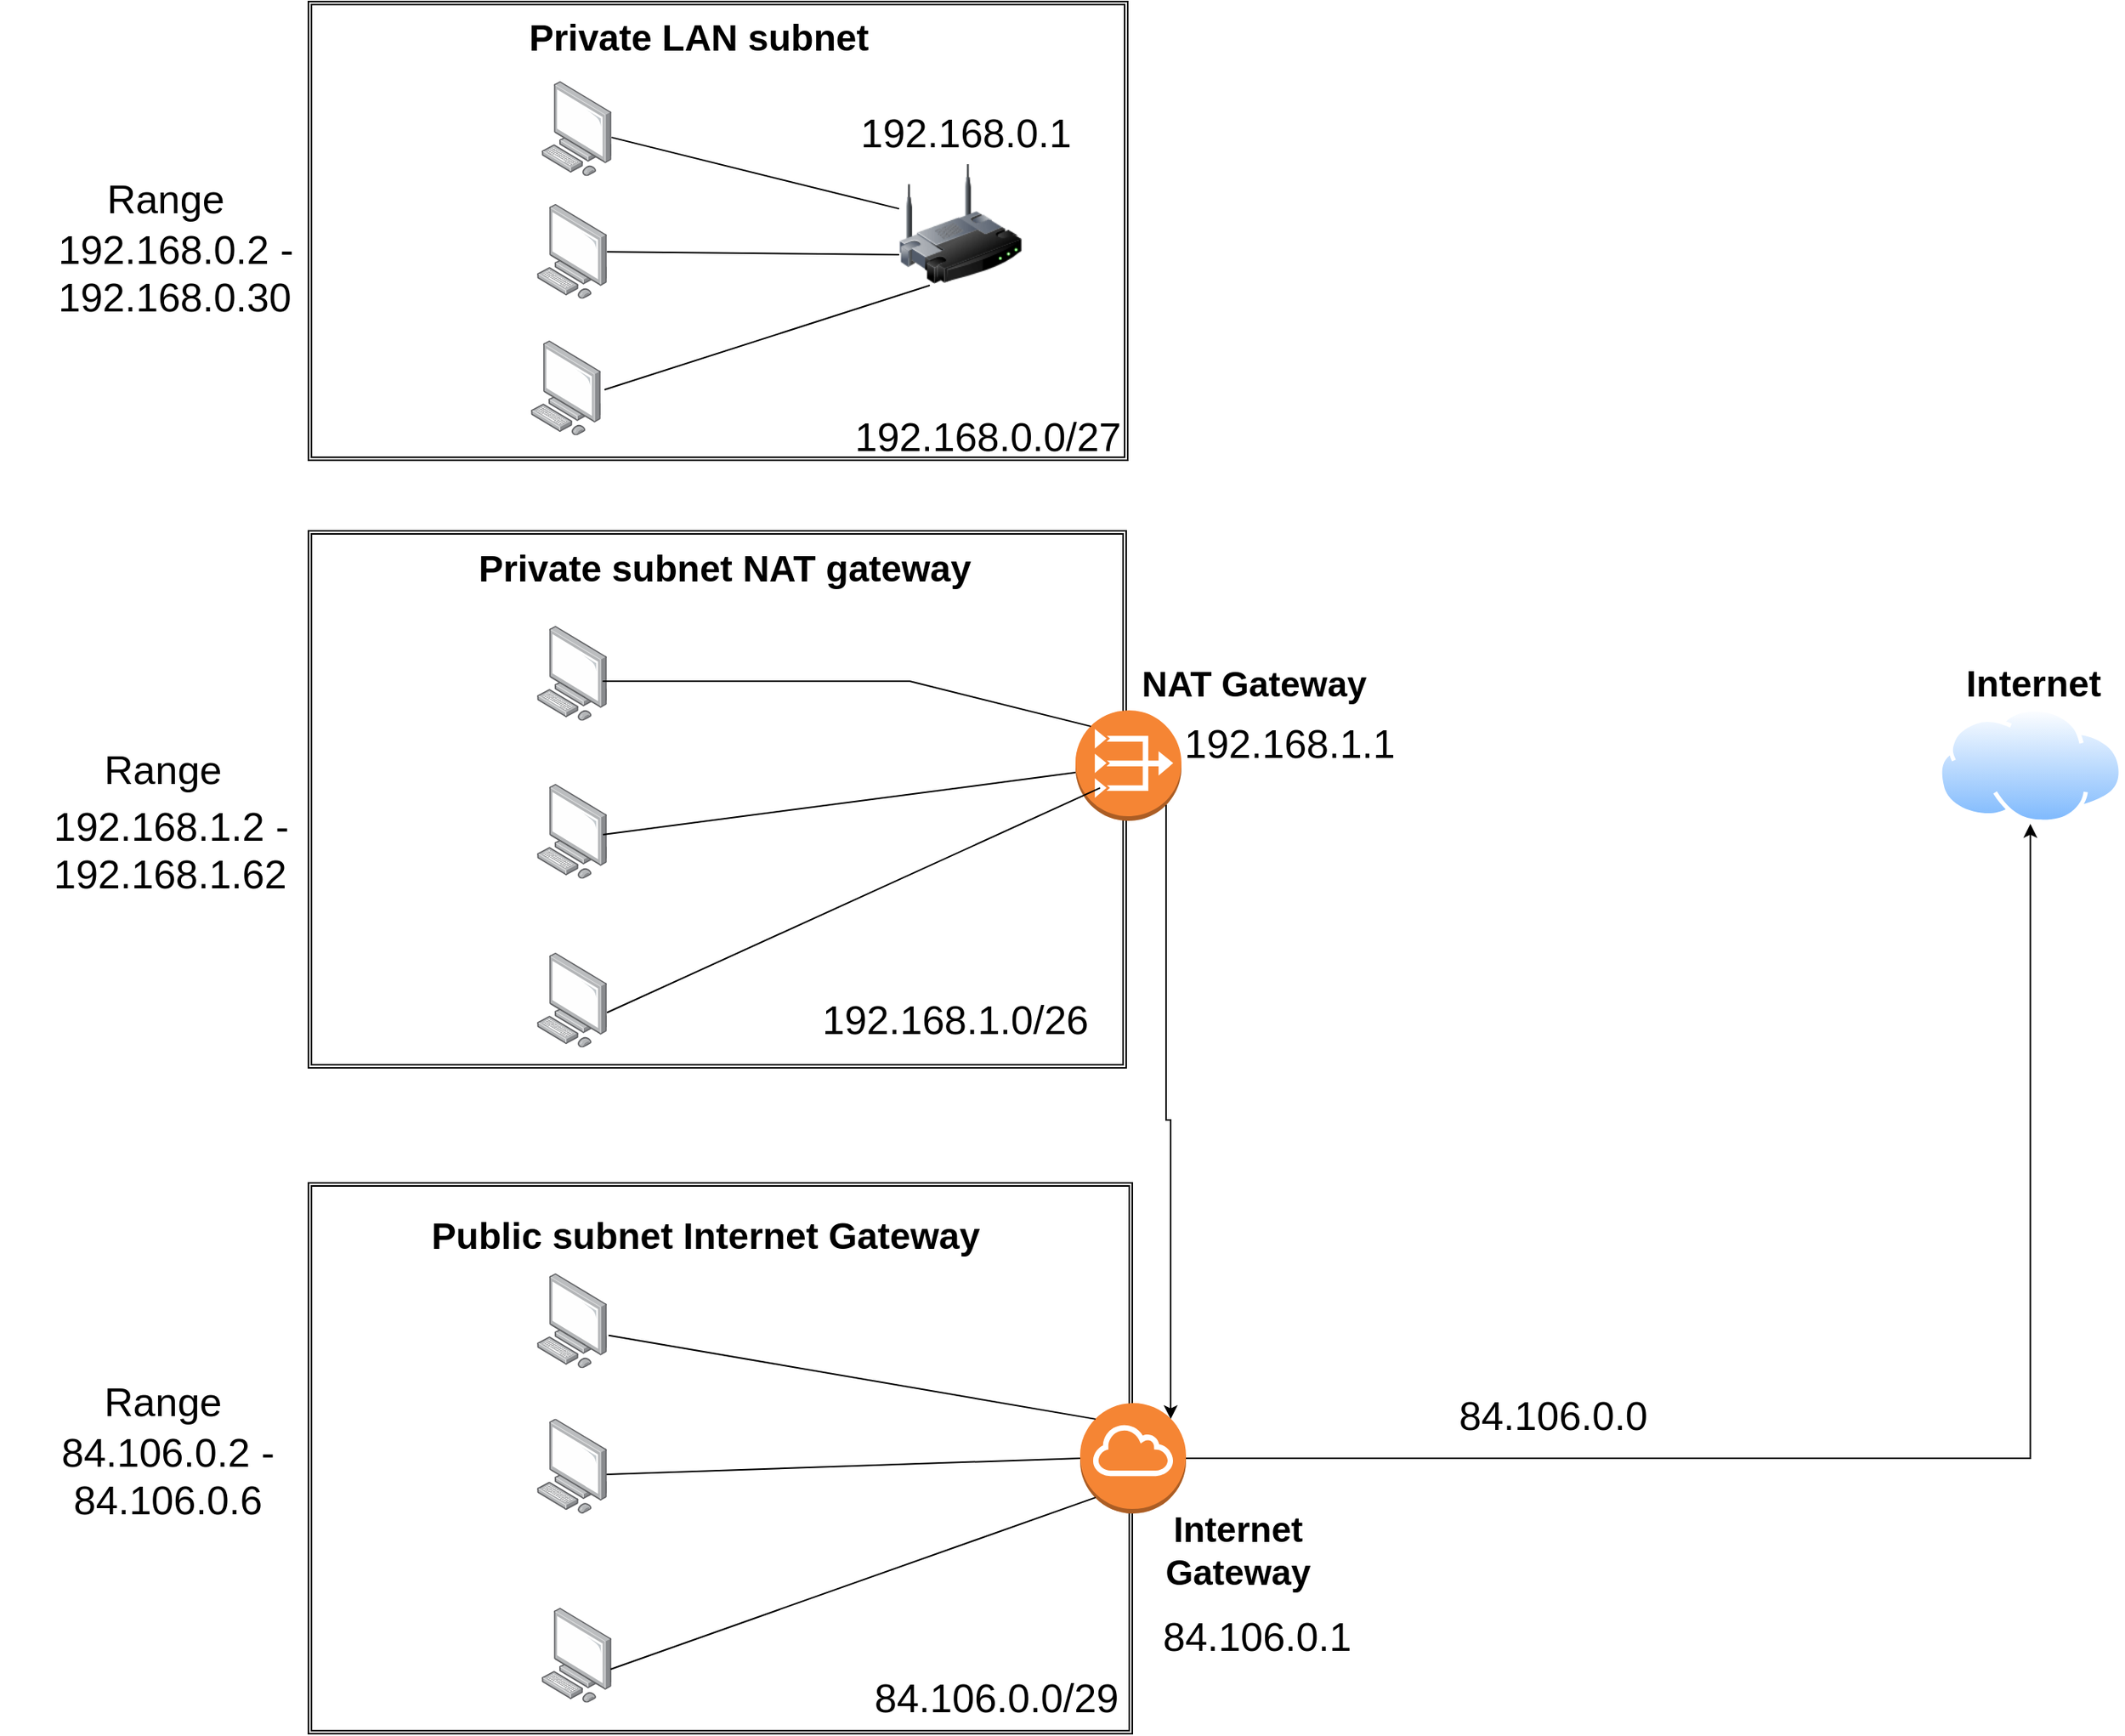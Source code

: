 <mxfile version="18.0.3" type="device"><diagram id="v5EQVJMXB6yGZajBGX7h" name="Page-1"><mxGraphModel dx="3276" dy="1542" grid="0" gridSize="10" guides="1" tooltips="1" connect="1" arrows="0" fold="1" page="0" pageScale="1" pageWidth="827" pageHeight="1169" math="0" shadow="0"><root><mxCell id="0"/><mxCell id="1" parent="0"/><mxCell id="xZH6mBj9D83b7MB6midc-1" value="" style="aspect=fixed;perimeter=ellipsePerimeter;html=1;align=center;shadow=0;dashed=0;spacingTop=3;image;image=img/lib/active_directory/internet_cloud.svg;hachureGap=4;" parent="1" vertex="1"><mxGeometry x="203" y="226" width="120.63" height="76" as="geometry"/></mxCell><mxCell id="xZH6mBj9D83b7MB6midc-5" value="Internet" style="text;strokeColor=none;fillColor=none;html=1;fontSize=24;fontStyle=1;verticalAlign=middle;align=center;hachureGap=4;" parent="1" vertex="1"><mxGeometry x="215" y="191" width="100" height="40" as="geometry"/></mxCell><mxCell id="xZH6mBj9D83b7MB6midc-15" value="" style="shape=ext;double=1;rounded=0;whiteSpace=wrap;html=1;hachureGap=4;" parent="1" vertex="1"><mxGeometry x="-859" y="-234" width="534" height="299" as="geometry"/></mxCell><mxCell id="xZH6mBj9D83b7MB6midc-16" value="" style="shape=ext;double=1;rounded=0;whiteSpace=wrap;html=1;hachureGap=4;" parent="1" vertex="1"><mxGeometry x="-859" y="111" width="533" height="350" as="geometry"/></mxCell><mxCell id="xZH6mBj9D83b7MB6midc-17" value="" style="shape=ext;double=1;rounded=0;whiteSpace=wrap;html=1;hachureGap=4;" parent="1" vertex="1"><mxGeometry x="-859" y="536" width="537" height="359" as="geometry"/></mxCell><mxCell id="xZH6mBj9D83b7MB6midc-18" value="" style="image;html=1;image=img/lib/clip_art/networking/Wireless_Router_128x128.png;hachureGap=4;" parent="1" vertex="1"><mxGeometry x="-474" y="-129" width="80" height="80" as="geometry"/></mxCell><mxCell id="xZH6mBj9D83b7MB6midc-19" value="Private LAN subnet" style="text;strokeColor=none;fillColor=none;html=1;fontSize=24;fontStyle=1;verticalAlign=middle;align=center;hachureGap=4;" parent="1" vertex="1"><mxGeometry x="-655" y="-230" width="100" height="40" as="geometry"/></mxCell><mxCell id="xZH6mBj9D83b7MB6midc-22" value="" style="points=[];aspect=fixed;html=1;align=center;shadow=0;dashed=0;image;image=img/lib/allied_telesis/computer_and_terminals/Personal_Computer.svg;hachureGap=4;" parent="1" vertex="1"><mxGeometry x="-714" y="-13" width="45.6" height="61.8" as="geometry"/></mxCell><mxCell id="xZH6mBj9D83b7MB6midc-23" value="" style="points=[];aspect=fixed;html=1;align=center;shadow=0;dashed=0;image;image=img/lib/allied_telesis/computer_and_terminals/Personal_Computer.svg;hachureGap=4;" parent="1" vertex="1"><mxGeometry x="-710" y="-102" width="45.6" height="61.8" as="geometry"/></mxCell><mxCell id="xZH6mBj9D83b7MB6midc-27" value="" style="points=[];aspect=fixed;html=1;align=center;shadow=0;dashed=0;image;image=img/lib/allied_telesis/computer_and_terminals/Personal_Computer.svg;hachureGap=4;" parent="1" vertex="1"><mxGeometry x="-707" y="-182" width="45.6" height="61.8" as="geometry"/></mxCell><mxCell id="xZH6mBj9D83b7MB6midc-41" value="Private subnet NAT gateway" style="text;strokeColor=none;fillColor=none;html=1;fontSize=24;fontStyle=1;verticalAlign=middle;align=center;hachureGap=4;" parent="1" vertex="1"><mxGeometry x="-637.8" y="116" width="100" height="40" as="geometry"/></mxCell><mxCell id="xZH6mBj9D83b7MB6midc-43" value="" style="points=[];aspect=fixed;html=1;align=center;shadow=0;dashed=0;image;image=img/lib/allied_telesis/computer_and_terminals/Personal_Computer.svg;hachureGap=4;" parent="1" vertex="1"><mxGeometry x="-710" y="386" width="45.6" height="61.8" as="geometry"/></mxCell><mxCell id="xZH6mBj9D83b7MB6midc-45" value="" style="points=[];aspect=fixed;html=1;align=center;shadow=0;dashed=0;image;image=img/lib/allied_telesis/computer_and_terminals/Personal_Computer.svg;hachureGap=4;" parent="1" vertex="1"><mxGeometry x="-710" y="173" width="45.6" height="61.8" as="geometry"/></mxCell><mxCell id="xZH6mBj9D83b7MB6midc-46" value="" style="points=[];aspect=fixed;html=1;align=center;shadow=0;dashed=0;image;image=img/lib/allied_telesis/computer_and_terminals/Personal_Computer.svg;hachureGap=4;" parent="1" vertex="1"><mxGeometry x="-710" y="276" width="45.6" height="61.8" as="geometry"/></mxCell><mxCell id="TvefWG5Ax107fvzIR067-17" style="edgeStyle=orthogonalEdgeStyle;rounded=0;orthogonalLoop=1;jettySize=auto;html=1;exitX=0.855;exitY=0.855;exitDx=0;exitDy=0;exitPerimeter=0;entryX=0.855;entryY=0.145;entryDx=0;entryDy=0;entryPerimeter=0;fontSize=26;" edge="1" parent="1" source="xZH6mBj9D83b7MB6midc-49" target="xZH6mBj9D83b7MB6midc-61"><mxGeometry relative="1" as="geometry"><Array as="points"><mxPoint x="-300" y="495"/><mxPoint x="-297" y="495"/></Array></mxGeometry></mxCell><mxCell id="xZH6mBj9D83b7MB6midc-49" value="" style="outlineConnect=0;dashed=0;verticalLabelPosition=bottom;verticalAlign=top;align=center;html=1;shape=mxgraph.aws3.vpc_nat_gateway;fillColor=#F58534;gradientColor=none;hachureGap=4;" parent="1" vertex="1"><mxGeometry x="-359" y="228" width="69" height="72" as="geometry"/></mxCell><mxCell id="xZH6mBj9D83b7MB6midc-53" value="&lt;h1&gt;Public subnet Internet Gateway&lt;/h1&gt;" style="text;html=1;strokeColor=none;fillColor=none;align=center;verticalAlign=middle;whiteSpace=wrap;rounded=0;hachureGap=4;" parent="1" vertex="1"><mxGeometry x="-781.4" y="530" width="362" height="82" as="geometry"/></mxCell><mxCell id="xZH6mBj9D83b7MB6midc-55" value="" style="points=[];aspect=fixed;html=1;align=center;shadow=0;dashed=0;image;image=img/lib/allied_telesis/computer_and_terminals/Personal_Computer.svg;hachureGap=4;" parent="1" vertex="1"><mxGeometry x="-710" y="595" width="45.6" height="61.8" as="geometry"/></mxCell><mxCell id="xZH6mBj9D83b7MB6midc-56" value="" style="points=[];aspect=fixed;html=1;align=center;shadow=0;dashed=0;image;image=img/lib/allied_telesis/computer_and_terminals/Personal_Computer.svg;hachureGap=4;" parent="1" vertex="1"><mxGeometry x="-707" y="813" width="45.6" height="61.8" as="geometry"/></mxCell><mxCell id="xZH6mBj9D83b7MB6midc-57" value="" style="points=[];aspect=fixed;html=1;align=center;shadow=0;dashed=0;image;image=img/lib/allied_telesis/computer_and_terminals/Personal_Computer.svg;hachureGap=4;" parent="1" vertex="1"><mxGeometry x="-710" y="689.7" width="45.6" height="61.8" as="geometry"/></mxCell><mxCell id="0brZEBRUoL70wG4lVl6f-3" style="edgeStyle=orthogonalEdgeStyle;rounded=0;orthogonalLoop=1;jettySize=auto;html=1;exitX=1;exitY=0.5;exitDx=0;exitDy=0;exitPerimeter=0;entryX=0.5;entryY=1;entryDx=0;entryDy=0;" parent="1" source="xZH6mBj9D83b7MB6midc-61" target="xZH6mBj9D83b7MB6midc-1" edge="1"><mxGeometry relative="1" as="geometry"/></mxCell><mxCell id="xZH6mBj9D83b7MB6midc-61" value="" style="outlineConnect=0;dashed=0;verticalLabelPosition=bottom;verticalAlign=top;align=center;html=1;shape=mxgraph.aws3.internet_gateway;fillColor=#F58534;gradientColor=none;hachureGap=4;" parent="1" vertex="1"><mxGeometry x="-356" y="679.5" width="69" height="72" as="geometry"/></mxCell><mxCell id="0brZEBRUoL70wG4lVl6f-4" value="&lt;font size=&quot;1&quot; style=&quot;&quot;&gt;&lt;b style=&quot;font-size: 23px;&quot;&gt;NAT Gateway&lt;/b&gt;&lt;/font&gt;" style="text;html=1;strokeColor=none;fillColor=none;align=center;verticalAlign=middle;whiteSpace=wrap;rounded=0;" parent="1" vertex="1"><mxGeometry x="-343" y="143.4" width="201" height="135.2" as="geometry"/></mxCell><mxCell id="0brZEBRUoL70wG4lVl6f-5" value="&lt;b&gt;Internet Gateway&lt;/b&gt;" style="text;html=1;strokeColor=none;fillColor=none;align=center;verticalAlign=middle;whiteSpace=wrap;rounded=0;fontSize=23;" parent="1" vertex="1"><mxGeometry x="-283" y="761" width="60" height="30" as="geometry"/></mxCell><mxCell id="0brZEBRUoL70wG4lVl6f-15" value="" style="endArrow=none;html=1;rounded=0;fontSize=23;exitX=0.145;exitY=0.145;exitDx=0;exitDy=0;exitPerimeter=0;" parent="1" source="xZH6mBj9D83b7MB6midc-49" edge="1"><mxGeometry width="50" height="50" relative="1" as="geometry"><mxPoint x="-459" y="209" as="sourcePoint"/><mxPoint x="-667.2" y="209" as="targetPoint"/><Array as="points"><mxPoint x="-467" y="209"/></Array></mxGeometry></mxCell><mxCell id="0brZEBRUoL70wG4lVl6f-16" value="" style="endArrow=none;html=1;rounded=0;fontSize=23;" parent="1" target="xZH6mBj9D83b7MB6midc-49" edge="1"><mxGeometry width="50" height="50" relative="1" as="geometry"><mxPoint x="-667" y="309" as="sourcePoint"/><mxPoint x="-617" y="259" as="targetPoint"/></mxGeometry></mxCell><mxCell id="0brZEBRUoL70wG4lVl6f-17" value="" style="endArrow=none;html=1;rounded=0;fontSize=23;entryX=0;entryY=1;entryDx=0;entryDy=0;" parent="1" target="0brZEBRUoL70wG4lVl6f-4" edge="1"><mxGeometry width="50" height="50" relative="1" as="geometry"><mxPoint x="-664.4" y="425" as="sourcePoint"/><mxPoint x="-614.4" y="375" as="targetPoint"/></mxGeometry></mxCell><mxCell id="0brZEBRUoL70wG4lVl6f-18" value="" style="endArrow=none;html=1;rounded=0;fontSize=23;entryX=0.25;entryY=1;entryDx=0;entryDy=0;" parent="1" target="xZH6mBj9D83b7MB6midc-18" edge="1"><mxGeometry width="50" height="50" relative="1" as="geometry"><mxPoint x="-666" y="19" as="sourcePoint"/><mxPoint x="-446" y="108" as="targetPoint"/><Array as="points"><mxPoint x="-666" y="19"/></Array></mxGeometry></mxCell><mxCell id="0brZEBRUoL70wG4lVl6f-20" value="" style="endArrow=none;html=1;rounded=0;fontSize=23;exitX=0;exitY=0.75;exitDx=0;exitDy=0;" parent="1" source="xZH6mBj9D83b7MB6midc-18" target="xZH6mBj9D83b7MB6midc-23" edge="1"><mxGeometry width="50" height="50" relative="1" as="geometry"><mxPoint x="-496" y="158" as="sourcePoint"/><mxPoint x="-446" y="108" as="targetPoint"/></mxGeometry></mxCell><mxCell id="0brZEBRUoL70wG4lVl6f-21" value="" style="endArrow=none;html=1;rounded=0;fontSize=23;" parent="1" source="xZH6mBj9D83b7MB6midc-18" target="xZH6mBj9D83b7MB6midc-27" edge="1"><mxGeometry width="50" height="50" relative="1" as="geometry"><mxPoint x="-496" y="158" as="sourcePoint"/><mxPoint x="-446" y="108" as="targetPoint"/></mxGeometry></mxCell><mxCell id="0brZEBRUoL70wG4lVl6f-22" value="" style="endArrow=none;html=1;rounded=0;fontSize=23;exitX=1.023;exitY=0.653;exitDx=0;exitDy=0;exitPerimeter=0;entryX=0.145;entryY=0.145;entryDx=0;entryDy=0;entryPerimeter=0;" parent="1" source="xZH6mBj9D83b7MB6midc-55" target="xZH6mBj9D83b7MB6midc-61" edge="1"><mxGeometry width="50" height="50" relative="1" as="geometry"><mxPoint x="-496" y="491" as="sourcePoint"/><mxPoint x="-446" y="441" as="targetPoint"/></mxGeometry></mxCell><mxCell id="0brZEBRUoL70wG4lVl6f-23" value="" style="endArrow=none;html=1;rounded=0;fontSize=23;exitX=0.994;exitY=0.587;exitDx=0;exitDy=0;exitPerimeter=0;entryX=0;entryY=0.5;entryDx=0;entryDy=0;entryPerimeter=0;" parent="1" source="xZH6mBj9D83b7MB6midc-57" target="xZH6mBj9D83b7MB6midc-61" edge="1"><mxGeometry width="50" height="50" relative="1" as="geometry"><mxPoint x="-496" y="491" as="sourcePoint"/><mxPoint x="-446" y="441" as="targetPoint"/></mxGeometry></mxCell><mxCell id="0brZEBRUoL70wG4lVl6f-24" value="" style="endArrow=none;html=1;rounded=0;fontSize=23;exitX=0.987;exitY=0.647;exitDx=0;exitDy=0;exitPerimeter=0;entryX=0.145;entryY=0.855;entryDx=0;entryDy=0;entryPerimeter=0;" parent="1" source="xZH6mBj9D83b7MB6midc-56" target="xZH6mBj9D83b7MB6midc-61" edge="1"><mxGeometry width="50" height="50" relative="1" as="geometry"><mxPoint x="-496" y="491" as="sourcePoint"/><mxPoint x="-446" y="441" as="targetPoint"/></mxGeometry></mxCell><mxCell id="TvefWG5Ax107fvzIR067-3" value="&lt;span style=&quot;color: rgb(0, 0, 0); font-family: Helvetica; font-size: 26px; font-style: normal; font-variant-ligatures: normal; font-variant-caps: normal; font-weight: 400; letter-spacing: normal; orphans: 2; text-align: center; text-indent: 0px; text-transform: none; widows: 2; word-spacing: 0px; -webkit-text-stroke-width: 0px; background-color: rgb(255, 255, 255); text-decoration-thickness: initial; text-decoration-style: initial; text-decoration-color: initial; float: none; display: inline !important;&quot;&gt;84.106.0.0&lt;/span&gt;" style="text;whiteSpace=wrap;html=1;fontSize=26;" vertex="1" parent="1"><mxGeometry x="-110.503" y="666.0" width="143" height="45" as="geometry"/></mxCell><mxCell id="TvefWG5Ax107fvzIR067-4" value="192.168.0.0/27" style="text;html=1;strokeColor=none;fillColor=none;align=center;verticalAlign=middle;whiteSpace=wrap;rounded=0;fontSize=26;" vertex="1" parent="1"><mxGeometry x="-446" y="35" width="60" height="30" as="geometry"/></mxCell><mxCell id="TvefWG5Ax107fvzIR067-6" value="&lt;span style=&quot;color: rgb(0, 0, 0); font-family: Helvetica; font-size: 26px; font-style: normal; font-variant-ligatures: normal; font-variant-caps: normal; font-weight: 400; letter-spacing: normal; orphans: 2; text-align: center; text-indent: 0px; text-transform: none; widows: 2; word-spacing: 0px; -webkit-text-stroke-width: 0px; background-color: rgb(255, 255, 255); text-decoration-thickness: initial; text-decoration-style: initial; text-decoration-color: initial; float: none; display: inline !important;&quot;&gt;192.168.0.1&lt;/span&gt;" style="text;whiteSpace=wrap;html=1;fontSize=26;" vertex="1" parent="1"><mxGeometry x="-501.0" y="-170.003" width="194" height="45" as="geometry"/></mxCell><mxCell id="TvefWG5Ax107fvzIR067-7" value="Range" style="text;html=1;strokeColor=none;fillColor=none;align=center;verticalAlign=middle;whiteSpace=wrap;rounded=0;fontSize=26;" vertex="1" parent="1"><mxGeometry x="-982" y="-120.2" width="60" height="30" as="geometry"/></mxCell><mxCell id="TvefWG5Ax107fvzIR067-8" value="&lt;span style=&quot;color: rgb(0, 0, 0); font-family: Helvetica; font-size: 26px; font-style: normal; font-variant-ligatures: normal; font-variant-caps: normal; font-weight: 400; letter-spacing: normal; orphans: 2; text-align: center; text-indent: 0px; text-transform: none; widows: 2; word-spacing: 0px; -webkit-text-stroke-width: 0px; background-color: rgb(255, 255, 255); text-decoration-thickness: initial; text-decoration-style: initial; text-decoration-color: initial; float: none; display: inline !important;&quot;&gt;192.168.0.2 - 192.168.0.30&lt;/span&gt;" style="text;whiteSpace=wrap;html=1;fontSize=26;" vertex="1" parent="1"><mxGeometry x="-1024.003" y="-93.6" width="157" height="45" as="geometry"/></mxCell><mxCell id="TvefWG5Ax107fvzIR067-10" value="&lt;span style=&quot;color: rgb(0, 0, 0); font-family: Helvetica; font-size: 26px; font-style: normal; font-variant-ligatures: normal; font-variant-caps: normal; font-weight: 400; letter-spacing: normal; orphans: 2; text-align: center; text-indent: 0px; text-transform: none; widows: 2; word-spacing: 0px; -webkit-text-stroke-width: 0px; background-color: rgb(255, 255, 255); text-decoration-thickness: initial; text-decoration-style: initial; text-decoration-color: initial; float: none; display: inline !important;&quot;&gt;192.168.1.0/26&lt;/span&gt;" style="text;whiteSpace=wrap;html=1;fontSize=26;" vertex="1" parent="1"><mxGeometry x="-526.0" y="407.997" width="194" height="45" as="geometry"/></mxCell><mxCell id="TvefWG5Ax107fvzIR067-11" value="&lt;span style=&quot;color: rgb(0, 0, 0); font-family: Helvetica; font-size: 26px; font-style: normal; font-variant-ligatures: normal; font-variant-caps: normal; font-weight: 400; letter-spacing: normal; orphans: 2; text-align: center; text-indent: 0px; text-transform: none; widows: 2; word-spacing: 0px; -webkit-text-stroke-width: 0px; background-color: rgb(255, 255, 255); text-decoration-thickness: initial; text-decoration-style: initial; text-decoration-color: initial; float: none; display: inline !important;&quot;&gt;Range&lt;/span&gt;" style="text;whiteSpace=wrap;html=1;fontSize=26;" vertex="1" parent="1"><mxGeometry x="-994.007" y="245.0" width="97" height="45" as="geometry"/></mxCell><mxCell id="TvefWG5Ax107fvzIR067-12" value="&lt;span style=&quot;color: rgb(0, 0, 0); font-family: Helvetica; font-size: 26px; font-style: normal; font-variant-ligatures: normal; font-variant-caps: normal; font-weight: 400; letter-spacing: normal; orphans: 2; text-align: center; text-indent: 0px; text-transform: none; widows: 2; word-spacing: 0px; -webkit-text-stroke-width: 0px; background-color: rgb(255, 255, 255); text-decoration-thickness: initial; text-decoration-style: initial; text-decoration-color: initial; float: none; display: inline !important;&quot;&gt;192.168.1.2 - 192.168.1.62&lt;/span&gt;" style="text;whiteSpace=wrap;html=1;fontSize=26;" vertex="1" parent="1"><mxGeometry x="-1027" y="282" width="225" height="94" as="geometry"/></mxCell><mxCell id="TvefWG5Ax107fvzIR067-18" value="&lt;span style=&quot;color: rgb(0, 0, 0); font-family: Helvetica; font-size: 26px; font-style: normal; font-variant-ligatures: normal; font-variant-caps: normal; font-weight: 400; letter-spacing: normal; orphans: 2; text-align: center; text-indent: 0px; text-transform: none; widows: 2; word-spacing: 0px; -webkit-text-stroke-width: 0px; background-color: rgb(255, 255, 255); text-decoration-thickness: initial; text-decoration-style: initial; text-decoration-color: initial; float: none; display: inline !important;&quot;&gt;84.106.0.1&lt;/span&gt;" style="text;whiteSpace=wrap;html=1;fontSize=26;" vertex="1" parent="1"><mxGeometry x="-304.003" y="810.0" width="143" height="45" as="geometry"/></mxCell><mxCell id="TvefWG5Ax107fvzIR067-19" value="&lt;span style=&quot;color: rgb(0, 0, 0); font-family: Helvetica; font-size: 26px; font-style: normal; font-variant-ligatures: normal; font-variant-caps: normal; font-weight: 400; letter-spacing: normal; orphans: 2; text-align: center; text-indent: 0px; text-transform: none; widows: 2; word-spacing: 0px; -webkit-text-stroke-width: 0px; background-color: rgb(255, 255, 255); text-decoration-thickness: initial; text-decoration-style: initial; text-decoration-color: initial; float: none; display: inline !important;&quot;&gt;192.168.1.1&lt;/span&gt;" style="text;whiteSpace=wrap;html=1;fontSize=26;" vertex="1" parent="1"><mxGeometry x="-289.997" y="227.997" width="194" height="45" as="geometry"/></mxCell><mxCell id="TvefWG5Ax107fvzIR067-20" value="&lt;span style=&quot;color: rgb(0, 0, 0); font-family: Helvetica; font-size: 26px; font-style: normal; font-variant-ligatures: normal; font-variant-caps: normal; font-weight: 400; letter-spacing: normal; orphans: 2; text-align: center; text-indent: 0px; text-transform: none; widows: 2; word-spacing: 0px; -webkit-text-stroke-width: 0px; background-color: rgb(255, 255, 255); text-decoration-thickness: initial; text-decoration-style: initial; text-decoration-color: initial; float: none; display: inline !important;&quot;&gt;84.106.0.0/29&lt;/span&gt;" style="text;whiteSpace=wrap;html=1;fontSize=26;" vertex="1" parent="1"><mxGeometry x="-492.0" y="850.003" width="143" height="45" as="geometry"/></mxCell><mxCell id="TvefWG5Ax107fvzIR067-21" value="&lt;span style=&quot;color: rgb(0, 0, 0); font-family: Helvetica; font-size: 26px; font-style: normal; font-variant-ligatures: normal; font-variant-caps: normal; font-weight: 400; letter-spacing: normal; orphans: 2; text-align: center; text-indent: 0px; text-transform: none; widows: 2; word-spacing: 0px; -webkit-text-stroke-width: 0px; background-color: rgb(255, 255, 255); text-decoration-thickness: initial; text-decoration-style: initial; text-decoration-color: initial; float: none; display: inline !important;&quot;&gt;Range&lt;/span&gt;" style="text;whiteSpace=wrap;html=1;fontSize=26;" vertex="1" parent="1"><mxGeometry x="-994.007" y="656.8" width="97" height="45" as="geometry"/></mxCell><mxCell id="TvefWG5Ax107fvzIR067-23" value="&lt;div style=&quot;text-align: center;&quot;&gt;&lt;span style=&quot;background-color: initial;&quot;&gt;84.106.0.2 - 84.106.0.6&lt;/span&gt;&lt;/div&gt;" style="text;whiteSpace=wrap;html=1;fontSize=26;" vertex="1" parent="1"><mxGeometry x="-1059.5" y="689.7" width="215" height="38" as="geometry"/></mxCell></root></mxGraphModel></diagram></mxfile>